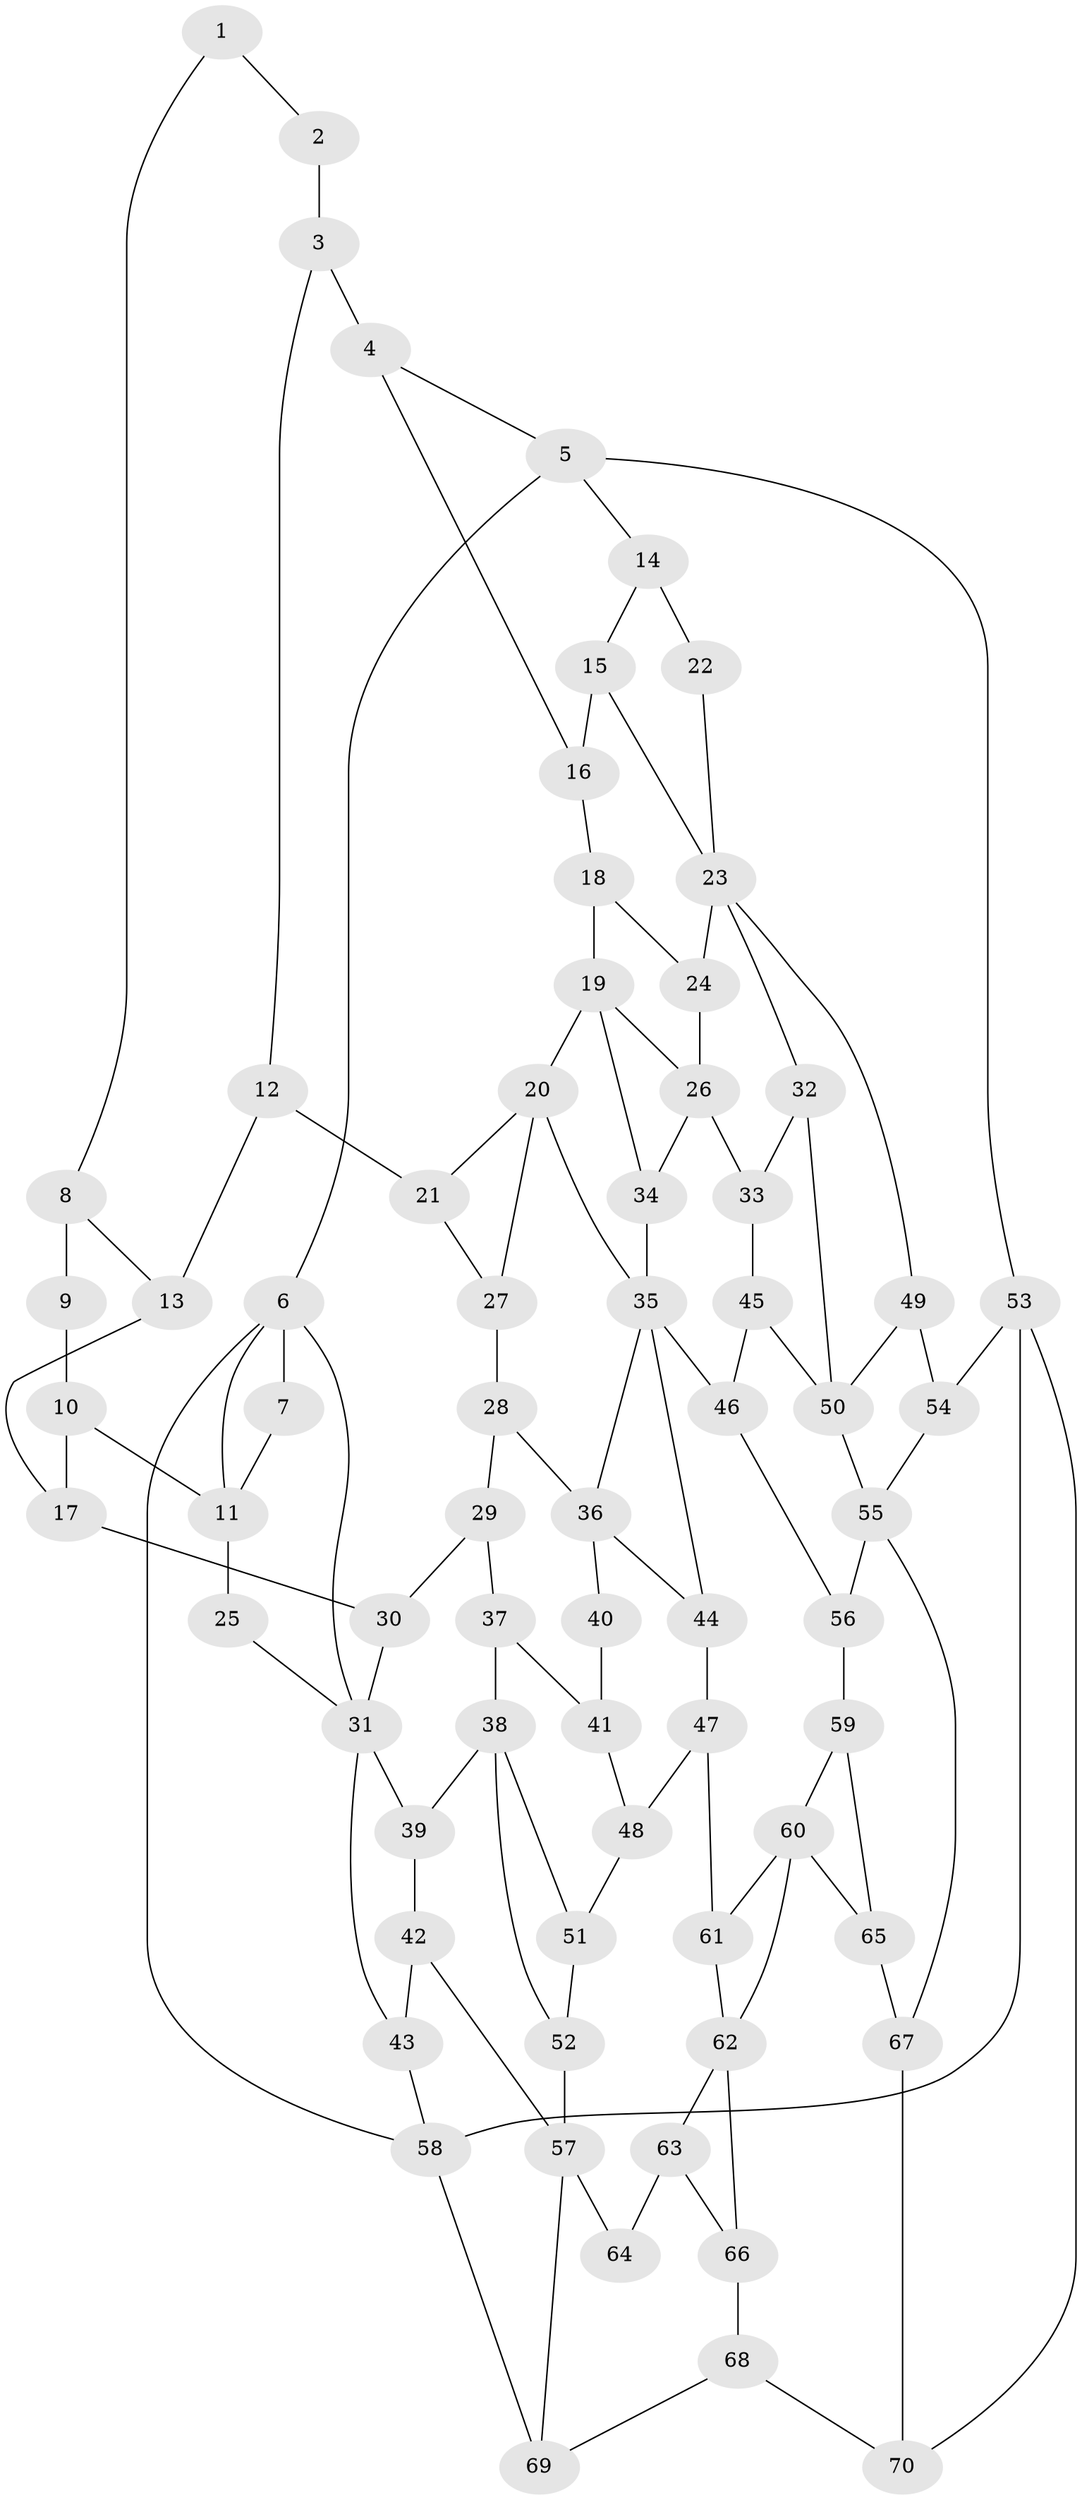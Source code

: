 // original degree distribution, {3: 0.03571428571428571, 4: 0.20714285714285716, 6: 0.2357142857142857, 5: 0.5214285714285715}
// Generated by graph-tools (version 1.1) at 2025/38/03/09/25 02:38:40]
// undirected, 70 vertices, 112 edges
graph export_dot {
graph [start="1"]
  node [color=gray90,style=filled];
  1;
  2;
  3;
  4;
  5;
  6;
  7;
  8;
  9;
  10;
  11;
  12;
  13;
  14;
  15;
  16;
  17;
  18;
  19;
  20;
  21;
  22;
  23;
  24;
  25;
  26;
  27;
  28;
  29;
  30;
  31;
  32;
  33;
  34;
  35;
  36;
  37;
  38;
  39;
  40;
  41;
  42;
  43;
  44;
  45;
  46;
  47;
  48;
  49;
  50;
  51;
  52;
  53;
  54;
  55;
  56;
  57;
  58;
  59;
  60;
  61;
  62;
  63;
  64;
  65;
  66;
  67;
  68;
  69;
  70;
  1 -- 2 [weight=1.0];
  1 -- 8 [weight=1.0];
  2 -- 3 [weight=2.0];
  3 -- 4 [weight=2.0];
  3 -- 12 [weight=1.0];
  4 -- 5 [weight=1.0];
  4 -- 16 [weight=1.0];
  5 -- 6 [weight=1.0];
  5 -- 14 [weight=1.0];
  5 -- 53 [weight=1.0];
  6 -- 7 [weight=1.0];
  6 -- 11 [weight=1.0];
  6 -- 31 [weight=1.0];
  6 -- 58 [weight=1.0];
  7 -- 11 [weight=1.0];
  8 -- 9 [weight=4.0];
  8 -- 13 [weight=1.0];
  9 -- 10 [weight=2.0];
  10 -- 11 [weight=2.0];
  10 -- 17 [weight=1.0];
  11 -- 25 [weight=2.0];
  12 -- 13 [weight=1.0];
  12 -- 21 [weight=1.0];
  13 -- 17 [weight=1.0];
  14 -- 15 [weight=1.0];
  14 -- 22 [weight=2.0];
  15 -- 16 [weight=1.0];
  15 -- 23 [weight=1.0];
  16 -- 18 [weight=1.0];
  17 -- 30 [weight=1.0];
  18 -- 19 [weight=1.0];
  18 -- 24 [weight=1.0];
  19 -- 20 [weight=2.0];
  19 -- 26 [weight=1.0];
  19 -- 34 [weight=2.0];
  20 -- 21 [weight=1.0];
  20 -- 27 [weight=1.0];
  20 -- 35 [weight=1.0];
  21 -- 27 [weight=1.0];
  22 -- 23 [weight=1.0];
  23 -- 24 [weight=1.0];
  23 -- 32 [weight=1.0];
  23 -- 49 [weight=1.0];
  24 -- 26 [weight=2.0];
  25 -- 31 [weight=1.0];
  26 -- 33 [weight=2.0];
  26 -- 34 [weight=1.0];
  27 -- 28 [weight=1.0];
  28 -- 29 [weight=2.0];
  28 -- 36 [weight=2.0];
  29 -- 30 [weight=2.0];
  29 -- 37 [weight=2.0];
  30 -- 31 [weight=2.0];
  31 -- 39 [weight=1.0];
  31 -- 43 [weight=1.0];
  32 -- 33 [weight=2.0];
  32 -- 50 [weight=1.0];
  33 -- 45 [weight=2.0];
  34 -- 35 [weight=1.0];
  35 -- 36 [weight=1.0];
  35 -- 44 [weight=1.0];
  35 -- 46 [weight=2.0];
  36 -- 40 [weight=2.0];
  36 -- 44 [weight=1.0];
  37 -- 38 [weight=2.0];
  37 -- 41 [weight=1.0];
  38 -- 39 [weight=2.0];
  38 -- 51 [weight=1.0];
  38 -- 52 [weight=1.0];
  39 -- 42 [weight=1.0];
  40 -- 41 [weight=1.0];
  41 -- 48 [weight=1.0];
  42 -- 43 [weight=1.0];
  42 -- 57 [weight=1.0];
  43 -- 58 [weight=1.0];
  44 -- 47 [weight=1.0];
  45 -- 46 [weight=1.0];
  45 -- 50 [weight=1.0];
  46 -- 56 [weight=1.0];
  47 -- 48 [weight=1.0];
  47 -- 61 [weight=1.0];
  48 -- 51 [weight=1.0];
  49 -- 50 [weight=1.0];
  49 -- 54 [weight=1.0];
  50 -- 55 [weight=2.0];
  51 -- 52 [weight=1.0];
  52 -- 57 [weight=2.0];
  53 -- 54 [weight=1.0];
  53 -- 58 [weight=1.0];
  53 -- 70 [weight=1.0];
  54 -- 55 [weight=2.0];
  55 -- 56 [weight=1.0];
  55 -- 67 [weight=1.0];
  56 -- 59 [weight=1.0];
  57 -- 64 [weight=2.0];
  57 -- 69 [weight=1.0];
  58 -- 69 [weight=1.0];
  59 -- 60 [weight=1.0];
  59 -- 65 [weight=1.0];
  60 -- 61 [weight=1.0];
  60 -- 62 [weight=1.0];
  60 -- 65 [weight=1.0];
  61 -- 62 [weight=1.0];
  62 -- 63 [weight=1.0];
  62 -- 66 [weight=1.0];
  63 -- 64 [weight=1.0];
  63 -- 66 [weight=1.0];
  65 -- 67 [weight=1.0];
  66 -- 68 [weight=1.0];
  67 -- 70 [weight=1.0];
  68 -- 69 [weight=1.0];
  68 -- 70 [weight=1.0];
}
